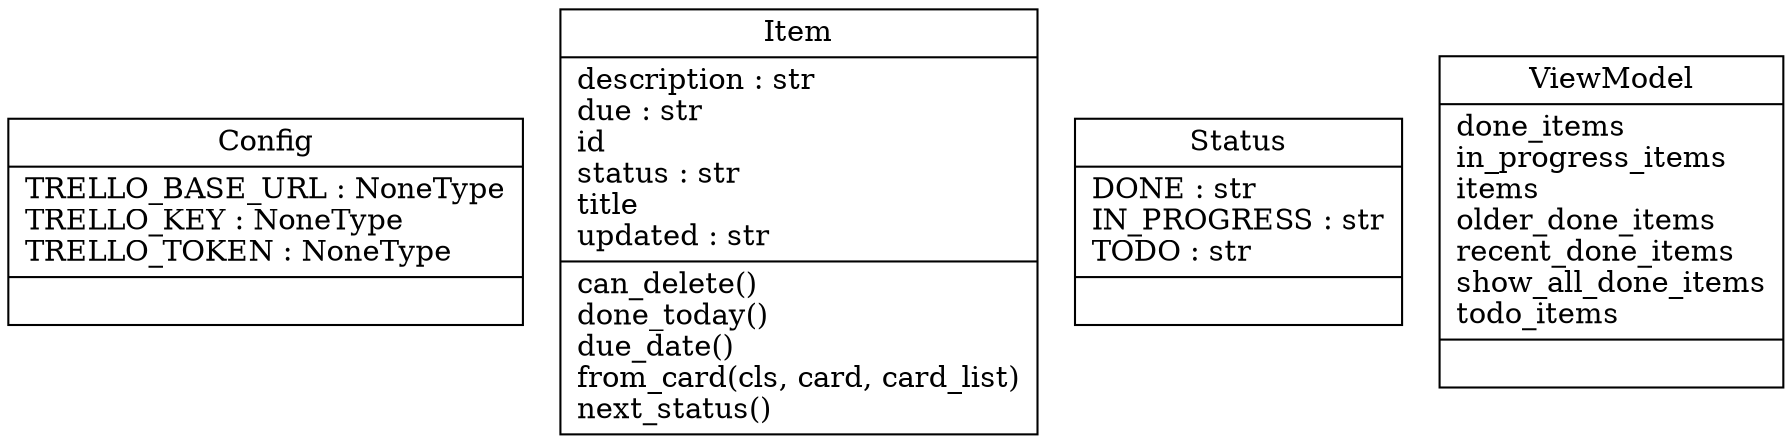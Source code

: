 digraph "classes_ToDoApp" {
charset="utf-8"
rankdir=BT
"0" [label="{Config|TRELLO_BASE_URL : NoneType\lTRELLO_KEY : NoneType\lTRELLO_TOKEN : NoneType\l|}", shape="record"];
"1" [label="{Item|description : str\ldue : str\lid\lstatus : str\ltitle\lupdated : str\l|can_delete()\ldone_today()\ldue_date()\lfrom_card(cls, card, card_list)\lnext_status()\l}", shape="record"];
"2" [label="{Status|DONE : str\lIN_PROGRESS : str\lTODO : str\l|}", shape="record"];
"3" [label="{ViewModel|done_items\lin_progress_items\litems\lolder_done_items\lrecent_done_items\lshow_all_done_items\ltodo_items\l|}", shape="record"];
}
